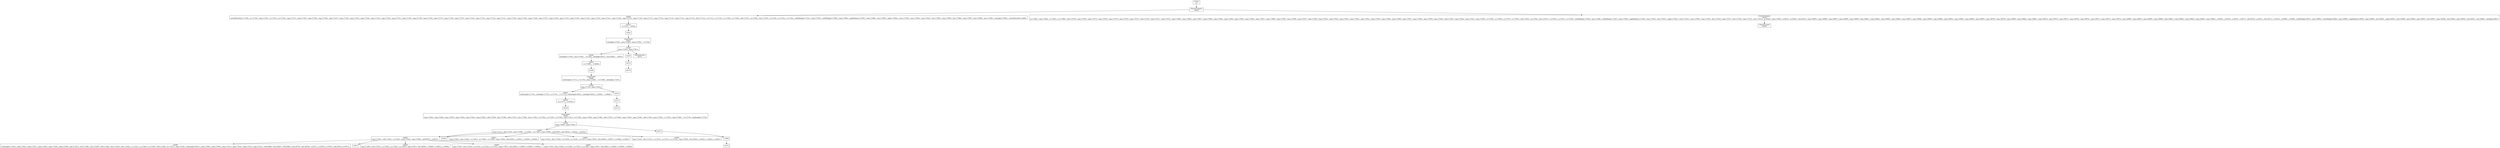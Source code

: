 digraph graphname {
n4274 [shape=box,label="(4274)"];
n4273 [shape=box,label="(4273)"];
n4273 -> n4274;
n4272 [shape=box,label="(4272)"];
n4271 [shape=box,label="(4271)"];
n4271 -> n4272;
n4270 [shape=box,label="(4270)"];
n4269 [shape=box,label="(4269)"];
n4269 -> n4270;
n4268 [shape=box,label="(4268)\ntotalLength<17253>, tmp<17252>, tmp<17251>, tmp<17250>, tmp<17249>, tmp<17248>, tmp<17247>, self<17246>, this<17245>, self<17244>, this<17243>, this<17242>, z<17241>, y<17240>, x<17239>, self<17238>, b<17237>, tmp<17236>, totalLength<6531>, tmp<17004>, tmp<17009>, tmp<17013>, tmp<17010>, tmp<17012>, tmp<17011>, self<6584>, this<6583>, self<6580>, this<6579>, this<6578>, z<6577>, y<6576>, x<6575>, self<6574>, b<6573>"];
n4267 [shape=box,label="(4267)"];
n4266 [shape=box,label="(4266)\ntmp<17258>, this<17257>, z<17256>, y<17255>, x<17254>, tmp<17007>, this<6569>, z<6568>, y<6567>, x<6566>"];
n4265 [shape=box,label="(4265)\ntmp<17235>, this<17234>, z<17233>, y<17232>, x<17231>, tmp<17007>, this<6565>, z<6564>, y<6563>, x<6562>"];
n4264 [shape=box,label="(4264)\ntmp<17230>, this<17229>, z<17228>, y<17227>, x<17226>, tmp<17007>, this<6561>, z<6560>, y<6559>, x<6558>"];
n4263 [shape=box,label="(4263)\ntmp<17225>, self<17224>, a<17223>, tmp<17222>, tmp<17008>, self<6557>, a<6572>"];
n4263 -> n4264;
n4263 -> n4265;
n4263 -> n4268;
n4263 -> n4266;
n4263 -> n4267;
n4262 [shape=box,label="(4262)"];
n4261 [shape=box,label="(4261)\ntmp<17263>, this<17262>, z<17261>, y<17260>, x<17259>, tmp<17005>, this<6552>, z<6551>, y<6550>, x<6549>"];
n4260 [shape=box,label="(4260)\ntmp<17221>, this<17220>, z<17219>, y<17218>, x<17217>, tmp<17005>, this<6548>, z<6547>, y<6546>, x<6545>"];
n4259 [shape=box,label="(4259)\ntmp<17216>, this<17215>, z<17214>, y<17213>, x<17212>, tmp<17005>, this<6544>, z<6543>, y<6542>, x<6541>"];
n4258 [shape=box,label="(4258)\ntmp<17211>, self<17210>, pair<17209>, c<17208>, `2<17207>, tmp<17006>, self<6540>, pair<6534>, c<6533>, `2<6532>"];
n4258 -> n4259;
n4258 -> n4260;
n4258 -> n4263;
n4258 -> n4261;
n4258 -> n4262;
n4257 [shape=box,label="(4257)"];
n4257 -> n4269;
n4256 [shape=box,label="(4256)\ntmp<17206>, tmp<17003>"];
n4256 -> n4257;
n4256 -> n4258;
n4255 [shape=box,label="<loop-head>
(4255)\ntmp<17205>, tmp<17204>, tmp<17203>, tmp<17202>, tmp<17201>, tmp<17200>, self<17199>, this<17198>, self<17197>, this<17196>, this<17195>, z<17194>, y<17193>, x<17192>, self<17191>, b<17190>, tmp<17189>, tmp<17188>, self<17187>, a<17186>, tmp<17185>, tmp<17184>, self<17183>, pair<17182>, c<17181>, tmp<17180>, `2<17179>, totalLength<17178>"];
n4255 -> n4256;
n4254 [shape=box,label="(4254)"];
n4254 -> n4255;
n4253 [shape=box,label="(4253)\n`2<17177>, `2<6532>"];
n4253 -> n4254;
n4252 [shape=box,label="(4252)\ntotalLength<17176>, unitAngle<17175>, i<17174>, `1<17173>, totalLength<6531>, unitAngle<6527>, i<6529>, `1<6528>"];
n4252 -> n4253;
n4251 [shape=box,label="(4251)"];
n4251 -> n4271;
n4250 [shape=box,label="(4250)\ntmp<17172>, tmp<17002>"];
n4250 -> n4251;
n4250 -> n4252;
n4249 [shape=box,label="<loop-head>
(4249)\ntotalLength<17171>, i<17170>, tmp<17169>, `1<17168>, unitAngle<17167>"];
n4249 -> n4250;
n4248 [shape=box,label="(4248)"];
n4248 -> n4249;
n4247 [shape=box,label="(4247)\n`1<17166>, `1<6528>"];
n4247 -> n4248;
n4246 [shape=box,label="(4246)\nunitAngle<17165>, axis<17164>, `<17163>, unitAngle<6527>, axis<6526>, `<6525>"];
n4246 -> n4247;
n4245 [shape=box,label="(4245)"];
n4245 -> n4273;
n4244 [shape=box,label="(4244)\ntmp<17162>, tmp<17001>"];
n4244 -> n4245;
n4244 -> n4237;
n4244 -> n4246;
n4243 [shape=box,label="<loop-head>
(4243)\nunitAngle<17161>, axis<17160>, tmp<17159>, `<17158>"];
n4243 -> n4244;
n4242 [shape=box,label="(4242)"];
n4242 -> n4243;
n4241 [shape=box,label="(4241)\n`<17157>, `<6525>"];
n4241 -> n4242;
n4240 [shape=box,label="(4240)\ncreateMatrixPair<17156>, m<17155>, tmp<17154>, n<17153>, m<17152>, tmp<17151>, tmp<17150>, tmp<17149>, tmp<17148>, tmp<17147>, tmp<17146>, tmp<17145>, tmp<17144>, tmp<17143>, tmp<17142>, tmp<17141>, tmp<17140>, tmp<17139>, tmp<17138>, tmp<17137>, tmp<17136>, tmp<17135>, tmp<17134>, tmp<17133>, tmp<17132>, tmp<17131>, tmp<17130>, tmp<17129>, tmp<17128>, tmp<17127>, tmp<17126>, tmp<17125>, tmp<17124>, tmp<17123>, tmp<17122>, tmp<17121>, tmp<17120>, tmp<17119>, tmp<17118>, tmp<17117>, tmp<17116>, tmp<17115>, tmp<17114>, tmp<17113>, this<17112>, z<17111>, y<17110>, x<17109>, s<17108>, self<17107>, q<17106>, this<17105>, z<17104>, y<17103>, x<17102>, sinHalfAngle<17101>, tmp<17100>, cosHalfAngle<17099>, tmp<17098>, angleRadians<17097>, tmp<17096>, axis<17095>, angle<17094>, const<17093>, axes<17092>, tmp<17091>, this<17090>, tmp<17089>, this<17088>, tmp<17087>, this<17086>, axis<17085>, unitAngle<17084>, createMatrixPair<6486>"];
n4240 -> n4241;
n4239 [shape=box,label="<function-end>
(4239)"];
n4238 [shape=box,label="<function-begin>
(4238)\nm<17083>, tmp<17082>, n<17081>, m<17080>, this<17079>, tmp<17078>, tmp<17077>, tmp<17076>, tmp<17075>, tmp<17074>, tmp<17073>, tmp<17072>, tmp<17071>, tmp<17070>, tmp<17069>, tmp<17068>, tmp<17067>, tmp<17066>, tmp<17065>, tmp<17064>, tmp<17063>, tmp<17062>, tmp<17061>, tmp<17060>, tmp<17059>, tmp<17058>, tmp<17057>, tmp<17056>, tmp<17055>, tmp<17054>, tmp<17053>, tmp<17052>, tmp<17051>, tmp<17050>, tmp<17049>, tmp<17048>, tmp<17047>, tmp<17046>, tmp<17045>, tmp<17044>, tmp<17043>, tmp<17042>, tmp<17041>, tmp<17040>, z<17039>, y<17038>, x<17037>, s<17036>, self<17035>, q<17034>, this<17033>, z<17032>, y<17031>, x<17030>, sinHalfAngle<17029>, tmp<17028>, cosHalfAngle<17027>, tmp<17026>, angleRadians<17025>, tmp<17024>, axis<17023>, angle<17022>, const<17021>, axes<17020>, tmp<17019>, this<17018>, tmp<17017>, this<17016>, tmp<17015>, this<17014>, m<6524>, tmp<17000>, n<6523>, m<6522>, this<6521>, tmp<16995>, tmp<16996>, tmp<16997>, tmp<16999>, tmp<16998>, tmp<16991>, tmp<16992>, tmp<16994>, tmp<16993>, tmp<16987>, tmp<16988>, tmp<16990>, tmp<16989>, tmp<16983>, tmp<16984>, tmp<16986>, tmp<16985>, tmp<16978>, tmp<16979>, tmp<16980>, tmp<16982>, tmp<16981>, tmp<16974>, tmp<16975>, tmp<16977>, tmp<16976>, tmp<16970>, tmp<16971>, tmp<16973>, tmp<16972>, tmp<16966>, tmp<16967>, tmp<16969>, tmp<16968>, tmp<16961>, tmp<16962>, tmp<16963>, tmp<16965>, tmp<16964>, z<6520>, y<6519>, x<6518>, s<6517>, self<6516>, q<6512>, this<6511>, z<6510>, y<6509>, x<6508>, sinHalfAngle<6507>, tmp<16960>, cosHalfAngle<6506>, tmp<16959>, angleRadians<6505>, tmp<16958>, axis<6504>, angle<6500>, const<6499>, axes<6498>, tmp<16957>, this<6497>, tmp<16956>, this<6494>, tmp<16955>, this<6491>, axis<6488>, unitAngle<6487>"];
n4238 -> n4239;
n4237 [shape=box,label="<function-end>
(4237)"];
n4236 [shape=box,label="<function-begin>
(4236)"];
n4236 -> n4238;
n4236 -> n4240;
n1 [shape=box,label="<root>
(1)"];
n1 -> n4236;
}

